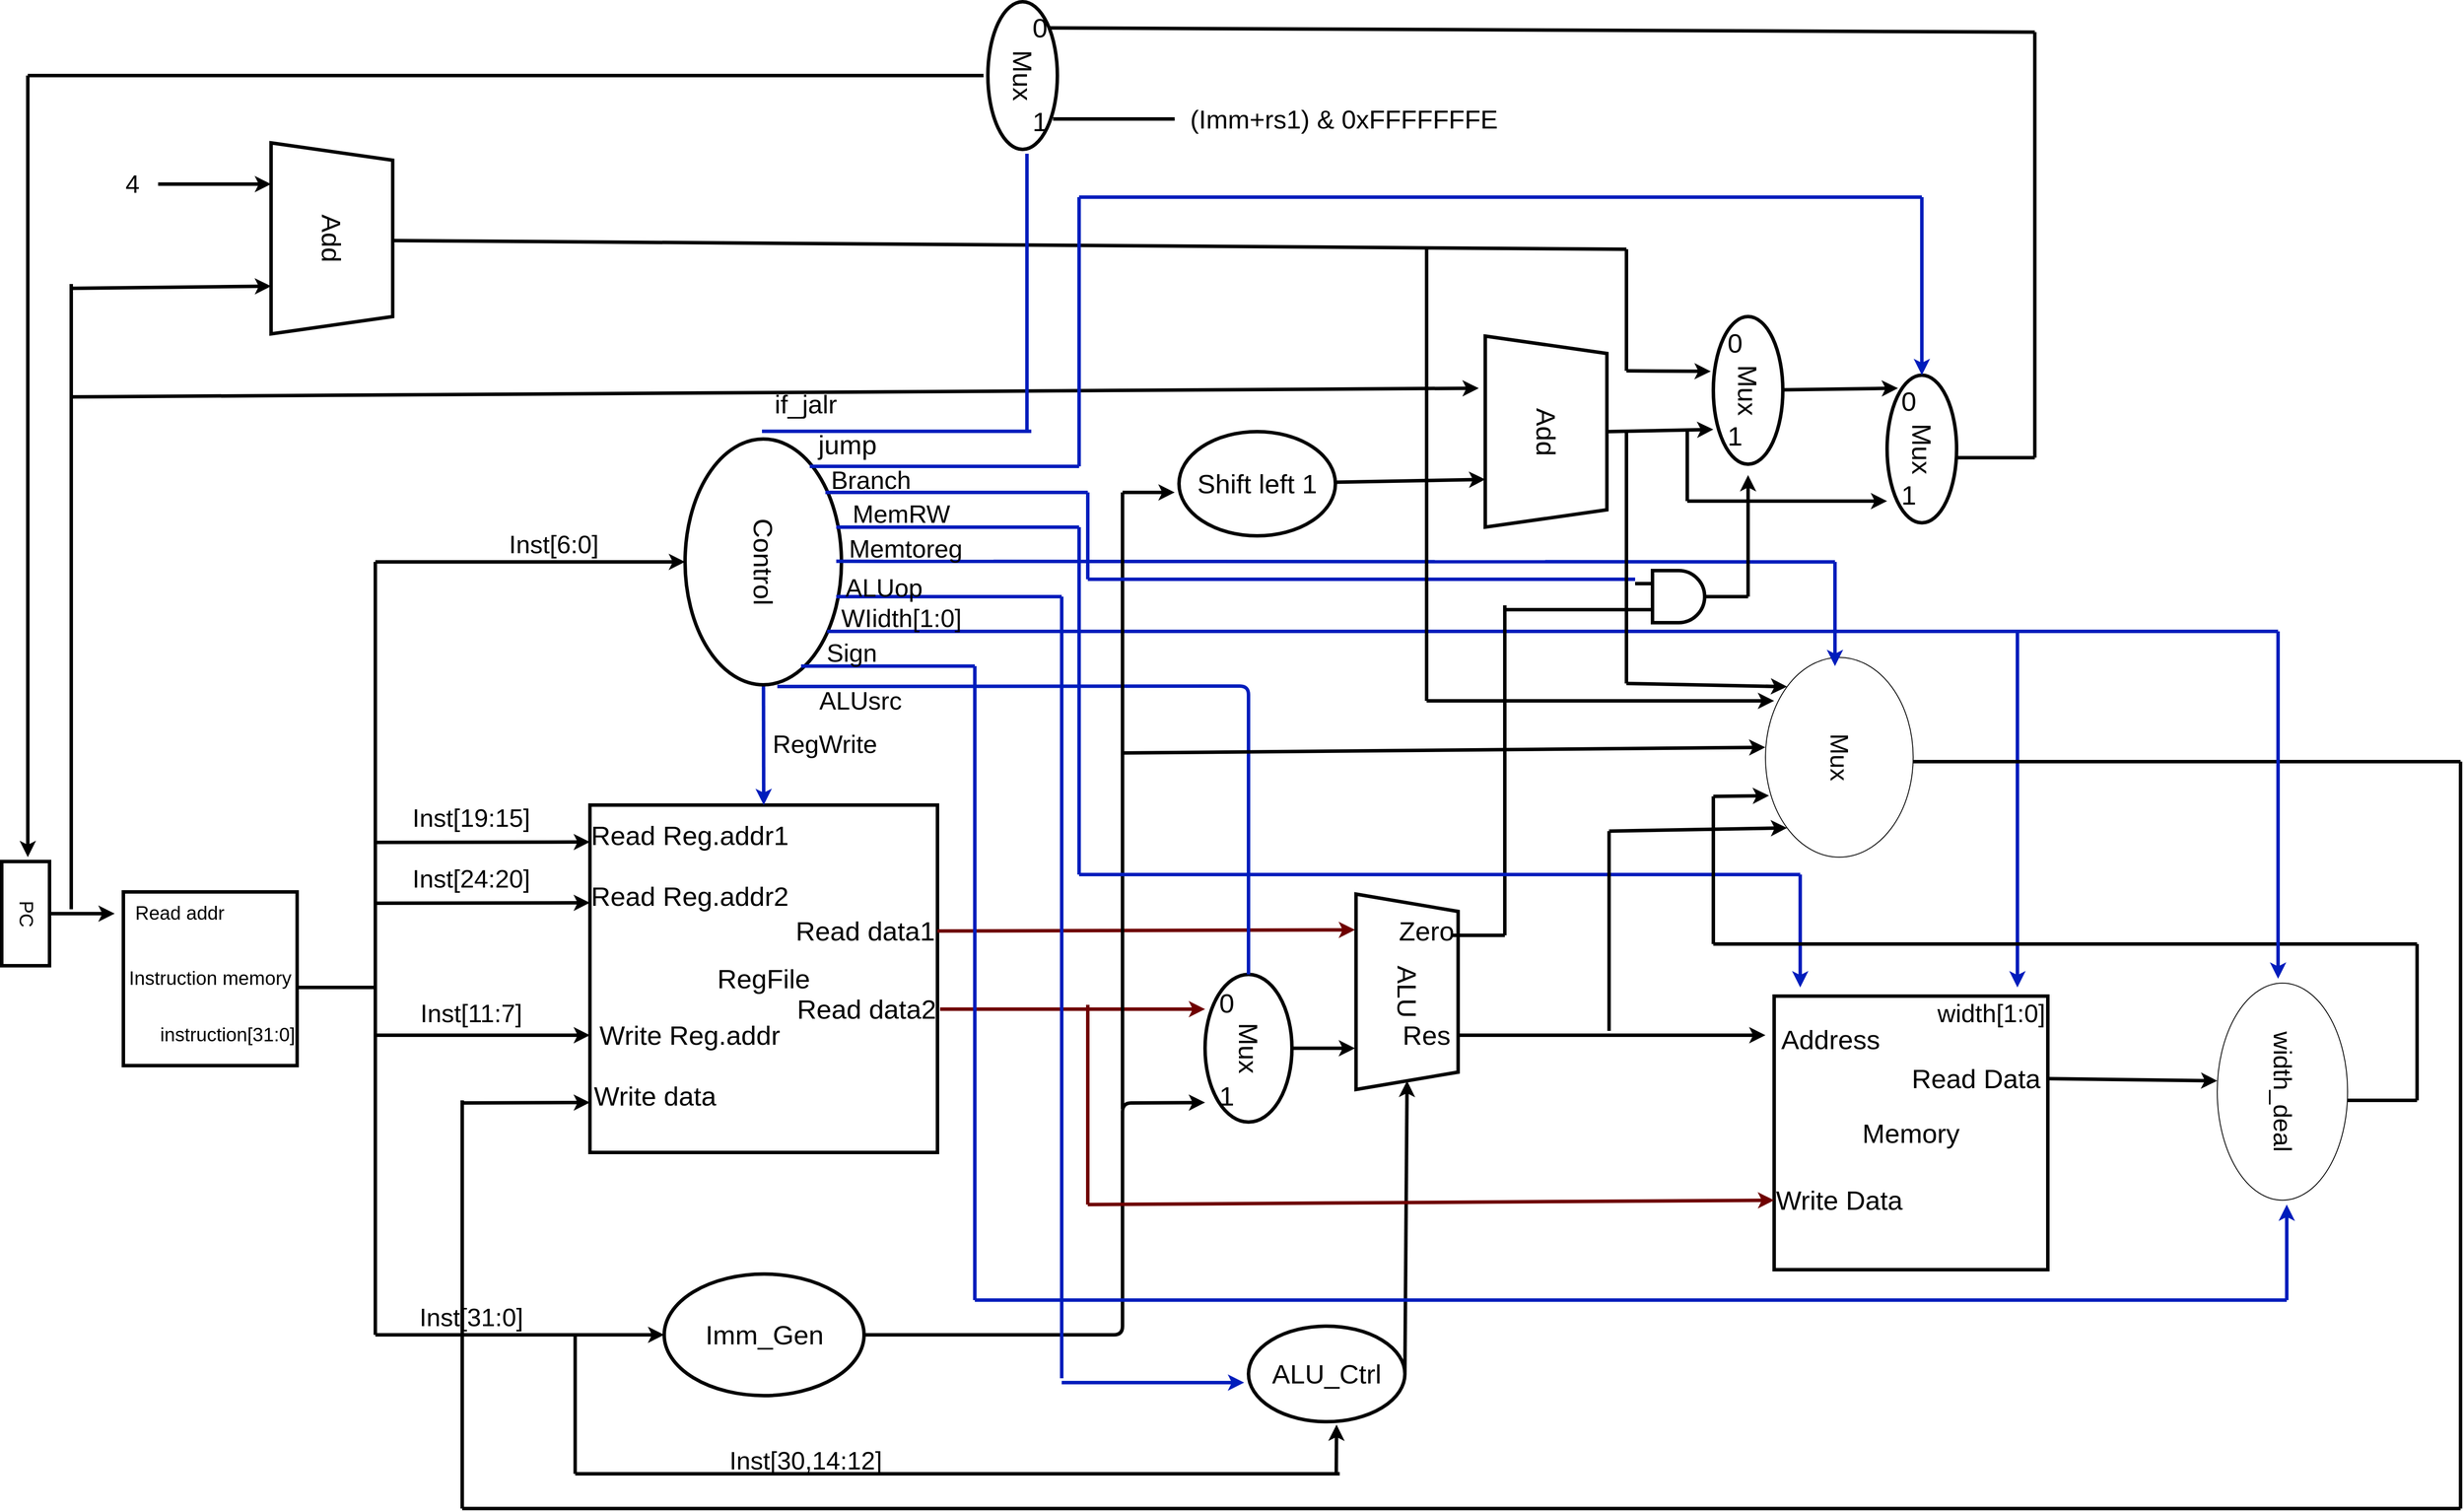 <mxfile>
    <diagram id="BfGWG1mSLzx2l7tuTp0T" name="第 1 页">
        <mxGraphModel dx="2613" dy="2413" grid="1" gridSize="10" guides="1" tooltips="1" connect="1" arrows="1" fold="1" page="0" pageScale="1" pageWidth="1654" pageHeight="1169" background="#ffffff" math="0" shadow="0">
            <root>
                <mxCell id="0"/>
                <mxCell id="1" parent="0"/>
                <mxCell id="92" style="edgeStyle=none;html=1;fontSize=29;fontColor=#000000;strokeWidth=4;" parent="1" source="2" edge="1">
                    <mxGeometry relative="1" as="geometry">
                        <mxPoint x="80" y="445" as="targetPoint"/>
                    </mxGeometry>
                </mxCell>
                <mxCell id="2" value="&lt;font style=&quot;font-size: 22px;&quot;&gt;PC&lt;/font&gt;" style="rounded=0;whiteSpace=wrap;html=1;rotation=90;fontColor=#000000;strokeWidth=4;" parent="1" vertex="1">
                    <mxGeometry x="-82.5" y="417.5" width="120" height="55" as="geometry"/>
                </mxCell>
                <mxCell id="3" value="&lt;font&gt;Instruction memory&lt;/font&gt;" style="whiteSpace=wrap;html=1;aspect=fixed;fontSize=22;fontColor=#000000;strokeWidth=4;" parent="1" vertex="1">
                    <mxGeometry x="90" y="420" width="200" height="200" as="geometry"/>
                </mxCell>
                <mxCell id="4" value="Read addr" style="text;strokeColor=none;align=center;fillColor=none;html=1;verticalAlign=middle;whiteSpace=wrap;rounded=0;fontSize=22;fontColor=#000000;strokeWidth=4;" parent="1" vertex="1">
                    <mxGeometry x="90" y="430" width="130" height="30" as="geometry"/>
                </mxCell>
                <mxCell id="5" value="instruction[31:0]" style="text;strokeColor=none;align=center;fillColor=none;html=1;verticalAlign=middle;whiteSpace=wrap;rounded=0;fontSize=22;fontColor=#000000;strokeWidth=4;" parent="1" vertex="1">
                    <mxGeometry x="130" y="570" width="160" height="30" as="geometry"/>
                </mxCell>
                <mxCell id="6" value="&lt;font style=&quot;font-size: 31px;&quot;&gt;RegFile&lt;/font&gt;" style="whiteSpace=wrap;html=1;aspect=fixed;fontSize=22;fontColor=#000000;strokeWidth=4;" parent="1" vertex="1">
                    <mxGeometry x="627" y="320" width="400" height="400" as="geometry"/>
                </mxCell>
                <mxCell id="8" value="Read Reg.addr1" style="text;strokeColor=none;align=center;fillColor=none;html=1;verticalAlign=middle;whiteSpace=wrap;rounded=0;fontSize=31;fontColor=#000000;strokeWidth=4;" parent="1" vertex="1">
                    <mxGeometry x="627" y="340" width="230" height="30" as="geometry"/>
                </mxCell>
                <mxCell id="9" value="Read Reg.addr2" style="text;strokeColor=none;align=center;fillColor=none;html=1;verticalAlign=middle;whiteSpace=wrap;rounded=0;fontSize=31;fontColor=#000000;strokeWidth=4;" parent="1" vertex="1">
                    <mxGeometry x="627" y="410" width="230" height="30" as="geometry"/>
                </mxCell>
                <mxCell id="10" value="Write Reg.addr" style="text;strokeColor=none;align=center;fillColor=none;html=1;verticalAlign=middle;whiteSpace=wrap;rounded=0;fontSize=31;fontColor=#000000;strokeWidth=4;" parent="1" vertex="1">
                    <mxGeometry x="627" y="570" width="230" height="30" as="geometry"/>
                </mxCell>
                <mxCell id="11" value="Write data" style="text;strokeColor=none;align=center;fillColor=none;html=1;verticalAlign=middle;whiteSpace=wrap;rounded=0;fontSize=31;fontColor=#000000;strokeWidth=4;" parent="1" vertex="1">
                    <mxGeometry x="627" y="640" width="150" height="30" as="geometry"/>
                </mxCell>
                <mxCell id="131" style="edgeStyle=none;html=1;exitX=1;exitY=0.5;exitDx=0;exitDy=0;entryX=0.183;entryY=1.01;entryDx=0;entryDy=0;entryPerimeter=0;fontSize=29;fontColor=#000000;fillColor=#a20025;strokeColor=#6F0000;jumpStyle=none;strokeWidth=4;" parent="1" source="12" target="15" edge="1">
                    <mxGeometry relative="1" as="geometry"/>
                </mxCell>
                <mxCell id="12" value="Read data1" style="text;strokeColor=none;align=center;fillColor=none;html=1;verticalAlign=middle;whiteSpace=wrap;rounded=0;fontSize=31;fontColor=#000000;strokeWidth=4;" parent="1" vertex="1">
                    <mxGeometry x="861" y="450" width="166" height="30" as="geometry"/>
                </mxCell>
                <mxCell id="130" style="edgeStyle=none;html=1;exitX=1;exitY=0.5;exitDx=0;exitDy=0;entryX=0;entryY=0.75;entryDx=0;entryDy=0;fontSize=29;fontColor=#000000;fillColor=#a20025;strokeColor=#6F0000;strokeWidth=4;" parent="1" source="13" target="26" edge="1">
                    <mxGeometry relative="1" as="geometry"/>
                </mxCell>
                <mxCell id="13" value="Read data2" style="text;strokeColor=none;align=center;fillColor=none;html=1;verticalAlign=middle;whiteSpace=wrap;rounded=0;fontSize=31;fontColor=#000000;strokeWidth=4;" parent="1" vertex="1">
                    <mxGeometry x="861" y="540" width="169" height="30" as="geometry"/>
                </mxCell>
                <mxCell id="132" style="edgeStyle=none;html=1;exitX=0.5;exitY=0;exitDx=0;exitDy=0;entryX=0.789;entryY=1.01;entryDx=0;entryDy=0;entryPerimeter=0;fontSize=29;fontColor=#000000;strokeWidth=4;" parent="1" source="14" target="15" edge="1">
                    <mxGeometry relative="1" as="geometry"/>
                </mxCell>
                <mxCell id="14" value="&lt;font&gt;Mux&lt;/font&gt;" style="ellipse;whiteSpace=wrap;html=1;fontSize=31;fontColor=#000000;rotation=90;strokeWidth=4;" parent="1" vertex="1">
                    <mxGeometry x="1300" y="550" width="170" height="100" as="geometry"/>
                </mxCell>
                <mxCell id="15" value="&lt;font&gt;ALU&lt;/font&gt;" style="shape=trapezoid;perimeter=trapezoidPerimeter;whiteSpace=wrap;html=1;fixedSize=1;fontSize=31;fontColor=#000000;rotation=90;strokeWidth=4;" parent="1" vertex="1">
                    <mxGeometry x="1455" y="476.25" width="225" height="117.5" as="geometry"/>
                </mxCell>
                <mxCell id="16" value="&lt;font&gt;Memory&lt;/font&gt;" style="whiteSpace=wrap;html=1;aspect=fixed;fontSize=31;fontColor=#000000;strokeWidth=4;" parent="1" vertex="1">
                    <mxGeometry x="1990" y="540" width="315" height="315" as="geometry"/>
                </mxCell>
                <mxCell id="163" style="edgeStyle=none;jumpStyle=none;html=1;entryX=0.5;entryY=0;entryDx=0;entryDy=0;fontSize=29;fontColor=#000000;fillColor=#0050ef;strokeColor=#001DBC;strokeWidth=4;" parent="1" source="17" target="6" edge="1">
                    <mxGeometry relative="1" as="geometry"/>
                </mxCell>
                <mxCell id="17" value="Control" style="ellipse;whiteSpace=wrap;html=1;fontSize=31;fontColor=#000000;rotation=90;strokeWidth=4;" parent="1" vertex="1">
                    <mxGeometry x="685" y="-50" width="283" height="180" as="geometry"/>
                </mxCell>
                <mxCell id="148" style="edgeStyle=none;jumpStyle=none;html=1;exitX=1;exitY=0.5;exitDx=0;exitDy=0;entryX=1;entryY=0.5;entryDx=0;entryDy=0;fontSize=29;fontColor=#000000;strokeWidth=4;" parent="1" source="18" target="15" edge="1">
                    <mxGeometry relative="1" as="geometry"/>
                </mxCell>
                <mxCell id="18" value="ALU_Ctrl" style="ellipse;whiteSpace=wrap;html=1;fontSize=31;fontColor=#000000;strokeWidth=4;" parent="1" vertex="1">
                    <mxGeometry x="1385" y="920" width="180" height="110" as="geometry"/>
                </mxCell>
                <mxCell id="20" value="&lt;font&gt;Address&lt;/font&gt;" style="text;strokeColor=none;align=center;fillColor=none;html=1;verticalAlign=middle;whiteSpace=wrap;rounded=0;fontSize=31;fontColor=#000000;strokeWidth=4;" parent="1" vertex="1">
                    <mxGeometry x="1990" y="570" width="130" height="40" as="geometry"/>
                </mxCell>
                <mxCell id="21" value="Write Data" style="text;strokeColor=none;align=center;fillColor=none;html=1;verticalAlign=middle;whiteSpace=wrap;rounded=0;fontSize=31;fontColor=#000000;strokeWidth=4;" parent="1" vertex="1">
                    <mxGeometry x="1990" y="760" width="150" height="30" as="geometry"/>
                </mxCell>
                <mxCell id="134" style="edgeStyle=none;jumpStyle=none;html=1;exitX=1;exitY=0.5;exitDx=0;exitDy=0;entryX=0;entryY=0.5;entryDx=0;entryDy=0;fontSize=29;fontColor=#000000;strokeWidth=4;" parent="1" source="22" edge="1">
                    <mxGeometry relative="1" as="geometry">
                        <mxPoint x="2500" y="637.5" as="targetPoint"/>
                    </mxGeometry>
                </mxCell>
                <mxCell id="22" value="Read Data" style="text;strokeColor=none;align=center;fillColor=none;html=1;verticalAlign=middle;whiteSpace=wrap;rounded=0;fontSize=31;fontColor=#000000;strokeWidth=4;" parent="1" vertex="1">
                    <mxGeometry x="2140" y="620" width="165" height="30" as="geometry"/>
                </mxCell>
                <mxCell id="25" value="1" style="text;strokeColor=none;align=center;fillColor=none;html=1;verticalAlign=middle;whiteSpace=wrap;rounded=0;fontSize=31;fontColor=#000000;strokeWidth=4;" parent="1" vertex="1">
                    <mxGeometry x="1335" y="640" width="50" height="30" as="geometry"/>
                </mxCell>
                <mxCell id="26" value="0" style="text;strokeColor=none;align=center;fillColor=none;html=1;verticalAlign=middle;whiteSpace=wrap;rounded=0;fontSize=31;fontColor=#000000;strokeWidth=4;" parent="1" vertex="1">
                    <mxGeometry x="1335" y="532.5" width="50" height="30" as="geometry"/>
                </mxCell>
                <mxCell id="87" style="edgeStyle=none;html=1;exitX=1;exitY=0.5;exitDx=0;exitDy=0;fontSize=29;fontColor=#000000;entryX=0;entryY=0.75;entryDx=0;entryDy=0;strokeWidth=4;" parent="1" source="28" target="25" edge="1">
                    <mxGeometry relative="1" as="geometry">
                        <mxPoint x="1180" y="660" as="targetPoint"/>
                        <Array as="points">
                            <mxPoint x="1240" y="930"/>
                            <mxPoint x="1240" y="663"/>
                        </Array>
                    </mxGeometry>
                </mxCell>
                <mxCell id="28" value="&lt;font&gt;Imm_Gen&lt;/font&gt;" style="ellipse;whiteSpace=wrap;html=1;fontSize=31;fontColor=#000000;strokeWidth=4;" parent="1" vertex="1">
                    <mxGeometry x="712.5" y="860" width="230" height="140" as="geometry"/>
                </mxCell>
                <mxCell id="91" style="edgeStyle=none;html=1;entryX=0.75;entryY=1;entryDx=0;entryDy=0;fontSize=29;fontColor=#000000;strokeWidth=4;" parent="1" source="29" target="30" edge="1">
                    <mxGeometry relative="1" as="geometry"/>
                </mxCell>
                <mxCell id="29" value="Shift left 1" style="ellipse;whiteSpace=wrap;html=1;fontSize=31;fontColor=#000000;strokeWidth=4;" parent="1" vertex="1">
                    <mxGeometry x="1305" y="-110" width="180" height="120" as="geometry"/>
                </mxCell>
                <mxCell id="100" style="edgeStyle=none;html=1;exitX=0.5;exitY=0;exitDx=0;exitDy=0;entryX=0;entryY=0.25;entryDx=0;entryDy=0;fontSize=29;fontColor=#000000;strokeWidth=4;" parent="1" source="30" target="33" edge="1">
                    <mxGeometry relative="1" as="geometry"/>
                </mxCell>
                <mxCell id="30" value="Add" style="shape=trapezoid;perimeter=trapezoidPerimeter;whiteSpace=wrap;html=1;fixedSize=1;fontSize=31;fontColor=#000000;rotation=90;strokeWidth=4;" parent="1" vertex="1">
                    <mxGeometry x="1617.5" y="-180" width="220" height="140" as="geometry"/>
                </mxCell>
                <mxCell id="120" style="edgeStyle=none;html=1;entryX=0.25;entryY=0;entryDx=0;entryDy=0;fontSize=29;fontColor=#000000;strokeWidth=4;" parent="1" source="32" target="37" edge="1">
                    <mxGeometry relative="1" as="geometry"/>
                </mxCell>
                <mxCell id="32" value="&lt;font&gt;Mux&lt;/font&gt;" style="ellipse;whiteSpace=wrap;html=1;fontSize=31;fontColor=#000000;rotation=90;strokeWidth=4;" parent="1" vertex="1">
                    <mxGeometry x="1875" y="-197.5" width="170" height="80" as="geometry"/>
                </mxCell>
                <mxCell id="33" value="1" style="text;strokeColor=none;align=center;fillColor=none;html=1;verticalAlign=middle;whiteSpace=wrap;rounded=0;fontSize=31;fontColor=#000000;strokeWidth=4;" parent="1" vertex="1">
                    <mxGeometry x="1920" y="-120" width="50" height="30" as="geometry"/>
                </mxCell>
                <mxCell id="34" value="0" style="text;strokeColor=none;align=center;fillColor=none;html=1;verticalAlign=middle;whiteSpace=wrap;rounded=0;fontSize=31;fontColor=#000000;strokeWidth=4;" parent="1" vertex="1">
                    <mxGeometry x="1920" y="-227.5" width="50" height="30" as="geometry"/>
                </mxCell>
                <mxCell id="35" value="&lt;font&gt;Mux&lt;/font&gt;" style="ellipse;whiteSpace=wrap;html=1;fontSize=31;fontColor=#000000;rotation=90;strokeWidth=4;" parent="1" vertex="1">
                    <mxGeometry x="2075" y="-130" width="170" height="80" as="geometry"/>
                </mxCell>
                <mxCell id="36" value="1" style="text;strokeColor=none;align=center;fillColor=none;html=1;verticalAlign=middle;whiteSpace=wrap;rounded=0;fontSize=31;fontColor=#000000;strokeWidth=4;" parent="1" vertex="1">
                    <mxGeometry x="2120" y="-52.5" width="50" height="30" as="geometry"/>
                </mxCell>
                <mxCell id="37" value="0" style="text;strokeColor=none;align=center;fillColor=none;html=1;verticalAlign=middle;whiteSpace=wrap;rounded=0;fontSize=31;fontColor=#000000;strokeWidth=4;" parent="1" vertex="1">
                    <mxGeometry x="2120" y="-160" width="50" height="30" as="geometry"/>
                </mxCell>
                <mxCell id="38" value="Add" style="shape=trapezoid;perimeter=trapezoidPerimeter;whiteSpace=wrap;html=1;fixedSize=1;fontSize=31;fontColor=#000000;rotation=90;strokeWidth=4;" parent="1" vertex="1">
                    <mxGeometry x="220" y="-402.5" width="220" height="140" as="geometry"/>
                </mxCell>
                <mxCell id="39" value="&lt;font&gt;Zero&lt;/font&gt;" style="text;strokeColor=none;align=center;fillColor=none;html=1;verticalAlign=middle;whiteSpace=wrap;rounded=0;fontSize=31;fontColor=#000000;strokeWidth=4;" parent="1" vertex="1">
                    <mxGeometry x="1555" y="450" width="70" height="30" as="geometry"/>
                </mxCell>
                <mxCell id="133" style="edgeStyle=none;jumpStyle=none;html=1;exitX=1;exitY=0.5;exitDx=0;exitDy=0;fontSize=29;fontColor=#000000;strokeWidth=4;" parent="1" source="40" edge="1">
                    <mxGeometry relative="1" as="geometry">
                        <mxPoint x="1980" y="585" as="targetPoint"/>
                    </mxGeometry>
                </mxCell>
                <mxCell id="40" value="&lt;font&gt;Res&lt;/font&gt;" style="text;strokeColor=none;align=center;fillColor=none;html=1;verticalAlign=middle;whiteSpace=wrap;rounded=0;fontSize=31;fontColor=#000000;strokeWidth=4;" parent="1" vertex="1">
                    <mxGeometry x="1555" y="570" width="70" height="30" as="geometry"/>
                </mxCell>
                <mxCell id="42" value="" style="endArrow=none;html=1;fontSize=31;fontColor=#000000;fillColor=#0050ef;strokeColor=#001DBC;strokeWidth=4;" parent="1" edge="1">
                    <mxGeometry width="50" height="50" relative="1" as="geometry">
                        <mxPoint x="880" y="-70" as="sourcePoint"/>
                        <mxPoint x="1190" y="-70" as="targetPoint"/>
                    </mxGeometry>
                </mxCell>
                <mxCell id="43" value="" style="endArrow=none;html=1;fontSize=31;fontColor=#000000;fillColor=#0050ef;strokeColor=#001DBC;strokeWidth=4;" parent="1" edge="1">
                    <mxGeometry width="50" height="50" relative="1" as="geometry">
                        <mxPoint x="898" y="-40" as="sourcePoint"/>
                        <mxPoint x="1200" y="-40" as="targetPoint"/>
                    </mxGeometry>
                </mxCell>
                <mxCell id="44" value="" style="endArrow=none;html=1;fontSize=31;fontColor=#000000;fillColor=#0050ef;strokeColor=#001DBC;strokeWidth=4;" parent="1" edge="1">
                    <mxGeometry width="50" height="50" relative="1" as="geometry">
                        <mxPoint x="910.5" as="sourcePoint"/>
                        <mxPoint x="1190" as="targetPoint"/>
                    </mxGeometry>
                </mxCell>
                <mxCell id="46" value="" style="endArrow=none;html=1;fontSize=31;fontColor=#000000;fillColor=#0050ef;strokeColor=#001DBC;strokeWidth=4;" parent="1" edge="1">
                    <mxGeometry width="50" height="50" relative="1" as="geometry">
                        <mxPoint x="910.5" y="39.29" as="sourcePoint"/>
                        <mxPoint x="2060" y="40" as="targetPoint"/>
                    </mxGeometry>
                </mxCell>
                <mxCell id="47" value="" style="endArrow=none;html=1;fontSize=31;fontColor=#000000;fillColor=#0050ef;strokeColor=#001DBC;strokeWidth=4;" parent="1" edge="1">
                    <mxGeometry width="50" height="50" relative="1" as="geometry">
                        <mxPoint x="910.5" y="80" as="sourcePoint"/>
                        <mxPoint x="1170" y="80" as="targetPoint"/>
                    </mxGeometry>
                </mxCell>
                <mxCell id="48" value="" style="endArrow=none;html=1;fontSize=31;fontColor=#000000;fillColor=#0050ef;strokeColor=#001DBC;strokeWidth=4;" parent="1" edge="1">
                    <mxGeometry width="50" height="50" relative="1" as="geometry">
                        <mxPoint x="900" y="120" as="sourcePoint"/>
                        <mxPoint x="2270" y="120" as="targetPoint"/>
                    </mxGeometry>
                </mxCell>
                <mxCell id="49" value="" style="endArrow=none;html=1;fontSize=31;fontColor=#000000;fillColor=#0050ef;strokeColor=#001DBC;entryX=0;entryY=0.5;entryDx=0;entryDy=0;jumpStyle=none;strokeWidth=4;exitX=1.007;exitY=0.41;exitDx=0;exitDy=0;exitPerimeter=0;" parent="1" source="17" target="14" edge="1">
                    <mxGeometry width="50" height="50" relative="1" as="geometry">
                        <mxPoint x="878" y="150" as="sourcePoint"/>
                        <mxPoint x="1074" y="150" as="targetPoint"/>
                        <Array as="points">
                            <mxPoint x="1385" y="183"/>
                        </Array>
                    </mxGeometry>
                </mxCell>
                <mxCell id="51" value="jump" style="text;html=1;align=center;verticalAlign=middle;resizable=0;points=[];autosize=1;strokeColor=none;fillColor=none;fontSize=31;fontColor=#000000;strokeWidth=4;" parent="1" vertex="1">
                    <mxGeometry x="878" y="-120" width="90" height="50" as="geometry"/>
                </mxCell>
                <mxCell id="52" value="&lt;font style=&quot;font-size: 29px;&quot;&gt;Branch&lt;/font&gt;" style="text;html=1;align=center;verticalAlign=middle;resizable=0;points=[];autosize=1;strokeColor=none;fillColor=none;fontSize=31;fontColor=#000000;strokeWidth=4;" parent="1" vertex="1">
                    <mxGeometry x="890" y="-80" width="120" height="50" as="geometry"/>
                </mxCell>
                <mxCell id="53" value="MemRW" style="text;html=1;align=center;verticalAlign=middle;resizable=0;points=[];autosize=1;strokeColor=none;fillColor=none;fontSize=29;fontColor=#000000;strokeWidth=4;" parent="1" vertex="1">
                    <mxGeometry x="915" y="-40" width="140" height="50" as="geometry"/>
                </mxCell>
                <mxCell id="54" value="Memtoreg" style="text;html=1;align=center;verticalAlign=middle;resizable=0;points=[];autosize=1;strokeColor=none;fillColor=none;fontSize=29;fontColor=#000000;strokeWidth=4;" parent="1" vertex="1">
                    <mxGeometry x="915" width="150" height="50" as="geometry"/>
                </mxCell>
                <mxCell id="55" value="ALUop" style="text;html=1;align=center;verticalAlign=middle;resizable=0;points=[];autosize=1;strokeColor=none;fillColor=none;fontSize=29;fontColor=#000000;strokeWidth=4;" parent="1" vertex="1">
                    <mxGeometry x="910" y="45" width="110" height="50" as="geometry"/>
                </mxCell>
                <mxCell id="56" value="WIidth[1:0]" style="text;html=1;align=center;verticalAlign=middle;resizable=0;points=[];autosize=1;strokeColor=none;fillColor=none;fontSize=29;fontColor=#000000;strokeWidth=4;" parent="1" vertex="1">
                    <mxGeometry x="905" y="80" width="160" height="50" as="geometry"/>
                </mxCell>
                <mxCell id="57" value="ALUsrc" style="text;html=1;align=center;verticalAlign=middle;resizable=0;points=[];autosize=1;strokeColor=none;fillColor=none;fontSize=29;fontColor=#000000;strokeWidth=4;" parent="1" vertex="1">
                    <mxGeometry x="878" y="175" width="120" height="50" as="geometry"/>
                </mxCell>
                <mxCell id="62" value="" style="endArrow=none;html=1;fontSize=29;fontColor=#000000;strokeWidth=4;" parent="1" edge="1">
                    <mxGeometry width="50" height="50" relative="1" as="geometry">
                        <mxPoint x="290" y="530" as="sourcePoint"/>
                        <mxPoint x="380" y="530" as="targetPoint"/>
                    </mxGeometry>
                </mxCell>
                <mxCell id="63" value="" style="endArrow=none;html=1;fontSize=29;fontColor=#000000;strokeWidth=4;" parent="1" edge="1">
                    <mxGeometry width="50" height="50" relative="1" as="geometry">
                        <mxPoint x="380" y="530" as="sourcePoint"/>
                        <mxPoint x="380" y="40" as="targetPoint"/>
                    </mxGeometry>
                </mxCell>
                <mxCell id="67" value="" style="endArrow=classic;html=1;fontSize=29;fontColor=#000000;entryX=0;entryY=0.75;entryDx=0;entryDy=0;strokeWidth=4;" parent="1" target="8" edge="1">
                    <mxGeometry width="50" height="50" relative="1" as="geometry">
                        <mxPoint x="380" y="363" as="sourcePoint"/>
                        <mxPoint x="540" y="310" as="targetPoint"/>
                    </mxGeometry>
                </mxCell>
                <mxCell id="68" value="" style="endArrow=classic;html=1;fontSize=29;fontColor=#000000;entryX=0;entryY=0.75;entryDx=0;entryDy=0;strokeWidth=4;" parent="1" target="9" edge="1">
                    <mxGeometry width="50" height="50" relative="1" as="geometry">
                        <mxPoint x="380" y="433" as="sourcePoint"/>
                        <mxPoint x="540" y="380" as="targetPoint"/>
                    </mxGeometry>
                </mxCell>
                <mxCell id="70" value="" style="endArrow=none;html=1;fontSize=29;fontColor=#000000;strokeWidth=4;" parent="1" edge="1">
                    <mxGeometry width="50" height="50" relative="1" as="geometry">
                        <mxPoint x="380" y="930" as="sourcePoint"/>
                        <mxPoint x="380" y="530" as="targetPoint"/>
                    </mxGeometry>
                </mxCell>
                <mxCell id="72" value="" style="endArrow=classic;html=1;fontSize=29;fontColor=#000000;entryX=0;entryY=0.5;entryDx=0;entryDy=0;strokeWidth=4;" parent="1" target="28" edge="1">
                    <mxGeometry width="50" height="50" relative="1" as="geometry">
                        <mxPoint x="380" y="930" as="sourcePoint"/>
                        <mxPoint x="540" y="890" as="targetPoint"/>
                    </mxGeometry>
                </mxCell>
                <mxCell id="73" value="" style="endArrow=classic;html=1;fontSize=29;fontColor=#000000;entryX=0;entryY=0.5;entryDx=0;entryDy=0;strokeWidth=4;" parent="1" target="10" edge="1">
                    <mxGeometry width="50" height="50" relative="1" as="geometry">
                        <mxPoint x="380" y="585" as="sourcePoint"/>
                        <mxPoint x="540" y="530" as="targetPoint"/>
                    </mxGeometry>
                </mxCell>
                <mxCell id="75" value="" style="endArrow=classic;html=1;fontSize=29;fontColor=#000000;entryX=0.5;entryY=1;entryDx=0;entryDy=0;strokeWidth=4;" parent="1" target="17" edge="1">
                    <mxGeometry width="50" height="50" relative="1" as="geometry">
                        <mxPoint x="380" y="40" as="sourcePoint"/>
                        <mxPoint x="540" y="-10" as="targetPoint"/>
                    </mxGeometry>
                </mxCell>
                <mxCell id="76" value="&lt;font&gt;Inst[6:0]&lt;/font&gt;" style="text;html=1;align=center;verticalAlign=middle;resizable=0;points=[];autosize=1;strokeColor=none;fillColor=none;fontSize=29;fontColor=#000000;strokeWidth=4;" parent="1" vertex="1">
                    <mxGeometry x="520" y="-5" width="130" height="50" as="geometry"/>
                </mxCell>
                <mxCell id="77" value="Inst[19:15]" style="text;html=1;align=center;verticalAlign=middle;resizable=0;points=[];autosize=1;strokeColor=none;fillColor=none;fontSize=29;fontColor=#000000;strokeWidth=4;" parent="1" vertex="1">
                    <mxGeometry x="410" y="310" width="160" height="50" as="geometry"/>
                </mxCell>
                <mxCell id="79" value="Inst[24:20]" style="text;html=1;align=center;verticalAlign=middle;resizable=0;points=[];autosize=1;strokeColor=none;fillColor=none;fontSize=29;fontColor=#000000;strokeWidth=4;" parent="1" vertex="1">
                    <mxGeometry x="410" y="380" width="160" height="50" as="geometry"/>
                </mxCell>
                <mxCell id="80" value="Inst[11:7]" style="text;html=1;align=center;verticalAlign=middle;resizable=0;points=[];autosize=1;strokeColor=none;fillColor=none;fontSize=29;fontColor=#000000;strokeWidth=4;" parent="1" vertex="1">
                    <mxGeometry x="420" y="535" width="140" height="50" as="geometry"/>
                </mxCell>
                <mxCell id="81" value="Inst[31:0]" style="text;html=1;align=center;verticalAlign=middle;resizable=0;points=[];autosize=1;strokeColor=none;fillColor=none;fontSize=29;fontColor=#000000;strokeWidth=4;" parent="1" vertex="1">
                    <mxGeometry x="420" y="885" width="140" height="50" as="geometry"/>
                </mxCell>
                <mxCell id="83" value="" style="endArrow=none;html=1;fontSize=29;fontColor=#000000;strokeWidth=4;" parent="1" edge="1">
                    <mxGeometry width="50" height="50" relative="1" as="geometry">
                        <mxPoint x="610" y="1090" as="sourcePoint"/>
                        <mxPoint x="610" y="930" as="targetPoint"/>
                    </mxGeometry>
                </mxCell>
                <mxCell id="84" value="" style="endArrow=none;html=1;fontSize=29;fontColor=#000000;strokeWidth=4;" parent="1" edge="1">
                    <mxGeometry width="50" height="50" relative="1" as="geometry">
                        <mxPoint x="610" y="1090" as="sourcePoint"/>
                        <mxPoint x="1490" y="1090" as="targetPoint"/>
                    </mxGeometry>
                </mxCell>
                <mxCell id="85" value="" style="endArrow=classic;html=1;fontSize=29;fontColor=#000000;entryX=0.563;entryY=1.031;entryDx=0;entryDy=0;entryPerimeter=0;strokeWidth=4;" parent="1" target="18" edge="1">
                    <mxGeometry width="50" height="50" relative="1" as="geometry">
                        <mxPoint x="1486" y="1090" as="sourcePoint"/>
                        <mxPoint x="1535" y="1040" as="targetPoint"/>
                    </mxGeometry>
                </mxCell>
                <mxCell id="89" value="" style="endArrow=none;html=1;fontSize=29;fontColor=#000000;strokeWidth=4;" parent="1" edge="1">
                    <mxGeometry width="50" height="50" relative="1" as="geometry">
                        <mxPoint x="1240" y="670" as="sourcePoint"/>
                        <mxPoint x="1240" y="-40" as="targetPoint"/>
                    </mxGeometry>
                </mxCell>
                <mxCell id="90" value="" style="endArrow=classic;html=1;fontSize=29;fontColor=#000000;strokeWidth=4;" parent="1" edge="1">
                    <mxGeometry width="50" height="50" relative="1" as="geometry">
                        <mxPoint x="1240" y="-40" as="sourcePoint"/>
                        <mxPoint x="1300" y="-40" as="targetPoint"/>
                    </mxGeometry>
                </mxCell>
                <mxCell id="93" value="" style="endArrow=none;html=1;fontSize=29;fontColor=#000000;strokeWidth=4;" parent="1" edge="1">
                    <mxGeometry width="50" height="50" relative="1" as="geometry">
                        <mxPoint x="30" y="440" as="sourcePoint"/>
                        <mxPoint x="30" y="-280" as="targetPoint"/>
                    </mxGeometry>
                </mxCell>
                <mxCell id="94" value="" style="endArrow=classic;html=1;fontSize=29;fontColor=#000000;entryX=0.75;entryY=1;entryDx=0;entryDy=0;strokeWidth=4;" parent="1" target="38" edge="1">
                    <mxGeometry width="50" height="50" relative="1" as="geometry">
                        <mxPoint x="30" y="-275" as="sourcePoint"/>
                        <mxPoint x="80" y="-325" as="targetPoint"/>
                    </mxGeometry>
                </mxCell>
                <mxCell id="95" value="" style="endArrow=classic;html=1;fontSize=29;fontColor=#000000;strokeWidth=4;" parent="1" edge="1">
                    <mxGeometry width="50" height="50" relative="1" as="geometry">
                        <mxPoint x="130" y="-395" as="sourcePoint"/>
                        <mxPoint x="260" y="-395" as="targetPoint"/>
                    </mxGeometry>
                </mxCell>
                <mxCell id="96" value="&lt;font&gt;4&lt;/font&gt;" style="text;html=1;align=center;verticalAlign=middle;resizable=0;points=[];autosize=1;strokeColor=none;fillColor=none;fontSize=29;fontColor=#000000;strokeWidth=4;" parent="1" vertex="1">
                    <mxGeometry x="80" y="-420" width="40" height="50" as="geometry"/>
                </mxCell>
                <mxCell id="99" value="" style="endArrow=classic;html=1;fontSize=29;fontColor=#000000;strokeWidth=4;" parent="1" edge="1">
                    <mxGeometry width="50" height="50" relative="1" as="geometry">
                        <mxPoint x="30" y="-150" as="sourcePoint"/>
                        <mxPoint x="1650" y="-160" as="targetPoint"/>
                    </mxGeometry>
                </mxCell>
                <mxCell id="102" value="" style="endArrow=none;html=1;fontSize=29;fontColor=#000000;strokeWidth=4;" parent="1" edge="1">
                    <mxGeometry width="50" height="50" relative="1" as="geometry">
                        <mxPoint x="400" y="-330" as="sourcePoint"/>
                        <mxPoint x="1820" y="-320" as="targetPoint"/>
                    </mxGeometry>
                </mxCell>
                <mxCell id="103" value="" style="endArrow=none;html=1;fontSize=29;fontColor=#000000;strokeWidth=4;" parent="1" edge="1">
                    <mxGeometry width="50" height="50" relative="1" as="geometry">
                        <mxPoint x="1820" y="-180" as="sourcePoint"/>
                        <mxPoint x="1820" y="-320" as="targetPoint"/>
                    </mxGeometry>
                </mxCell>
                <mxCell id="104" value="" style="endArrow=classic;html=1;fontSize=29;fontColor=#000000;entryX=0.371;entryY=1.037;entryDx=0;entryDy=0;entryPerimeter=0;strokeWidth=4;" parent="1" target="32" edge="1">
                    <mxGeometry width="50" height="50" relative="1" as="geometry">
                        <mxPoint x="1820" y="-180" as="sourcePoint"/>
                        <mxPoint x="1870" y="-230" as="targetPoint"/>
                    </mxGeometry>
                </mxCell>
                <mxCell id="117" style="edgeStyle=none;html=1;fontSize=29;fontColor=#000000;strokeWidth=4;" parent="1" edge="1">
                    <mxGeometry relative="1" as="geometry">
                        <mxPoint x="1960" y="-60" as="targetPoint"/>
                        <mxPoint x="1960" y="80" as="sourcePoint"/>
                    </mxGeometry>
                </mxCell>
                <mxCell id="105" value="" style="verticalLabelPosition=bottom;shadow=0;dashed=0;align=center;html=1;verticalAlign=top;shape=mxgraph.electrical.logic_gates.logic_gate;operation=and;fontSize=29;fontColor=#000000;strokeWidth=4;" parent="1" vertex="1">
                    <mxGeometry x="1830" y="50" width="100" height="60" as="geometry"/>
                </mxCell>
                <mxCell id="109" value="" style="endArrow=none;html=1;fontSize=29;fontColor=#000000;strokeWidth=4;" parent="1" edge="1">
                    <mxGeometry width="50" height="50" relative="1" as="geometry">
                        <mxPoint x="1620" y="470" as="sourcePoint"/>
                        <mxPoint x="1680" y="470" as="targetPoint"/>
                    </mxGeometry>
                </mxCell>
                <mxCell id="110" value="" style="endArrow=none;html=1;fontSize=29;fontColor=#000000;strokeWidth=4;" parent="1" edge="1">
                    <mxGeometry width="50" height="50" relative="1" as="geometry">
                        <mxPoint x="1680" y="470" as="sourcePoint"/>
                        <mxPoint x="1680" y="90" as="targetPoint"/>
                    </mxGeometry>
                </mxCell>
                <mxCell id="111" value="" style="endArrow=none;html=1;fontSize=29;fontColor=#000000;entryX=0;entryY=0.75;entryDx=0;entryDy=0;entryPerimeter=0;strokeWidth=4;" parent="1" target="105" edge="1">
                    <mxGeometry width="50" height="50" relative="1" as="geometry">
                        <mxPoint x="1680" y="95" as="sourcePoint"/>
                        <mxPoint x="1730" y="50" as="targetPoint"/>
                    </mxGeometry>
                </mxCell>
                <mxCell id="114" value="" style="endArrow=none;html=1;fontSize=29;fontColor=#000000;fillColor=#0050ef;strokeColor=#001DBC;strokeWidth=4;" parent="1" edge="1">
                    <mxGeometry width="50" height="50" relative="1" as="geometry">
                        <mxPoint x="1200" y="60" as="sourcePoint"/>
                        <mxPoint x="1200" y="-40" as="targetPoint"/>
                    </mxGeometry>
                </mxCell>
                <mxCell id="116" value="" style="endArrow=none;html=1;fontSize=29;fontColor=#000000;fillColor=#0050ef;strokeColor=#001DBC;strokeWidth=4;" parent="1" edge="1">
                    <mxGeometry width="50" height="50" relative="1" as="geometry">
                        <mxPoint x="1200" y="60" as="sourcePoint"/>
                        <mxPoint x="1830" y="60" as="targetPoint"/>
                    </mxGeometry>
                </mxCell>
                <mxCell id="118" value="" style="endArrow=none;html=1;fontSize=29;fontColor=#000000;strokeWidth=4;" parent="1" edge="1">
                    <mxGeometry width="50" height="50" relative="1" as="geometry">
                        <mxPoint x="1930" y="80" as="sourcePoint"/>
                        <mxPoint x="1960" y="80" as="targetPoint"/>
                    </mxGeometry>
                </mxCell>
                <mxCell id="121" value="" style="endArrow=none;html=1;fontSize=29;fontColor=#000000;fillColor=none;strokeWidth=4;" parent="1" edge="1">
                    <mxGeometry width="50" height="50" relative="1" as="geometry">
                        <mxPoint x="1890" y="-30" as="sourcePoint"/>
                        <mxPoint x="1890" y="-110" as="targetPoint"/>
                    </mxGeometry>
                </mxCell>
                <mxCell id="123" value="" style="endArrow=classic;html=1;fontSize=29;fontColor=#000000;entryX=0;entryY=0.75;entryDx=0;entryDy=0;fillColor=none;strokeWidth=4;" parent="1" target="36" edge="1">
                    <mxGeometry width="50" height="50" relative="1" as="geometry">
                        <mxPoint x="1890" y="-30" as="sourcePoint"/>
                        <mxPoint x="1940" y="-80" as="targetPoint"/>
                    </mxGeometry>
                </mxCell>
                <mxCell id="124" value="" style="endArrow=none;html=1;fontSize=29;fontColor=#000000;strokeWidth=4;" parent="1" edge="1">
                    <mxGeometry width="50" height="50" relative="1" as="geometry">
                        <mxPoint x="2200" y="-80" as="sourcePoint"/>
                        <mxPoint x="2290" y="-80" as="targetPoint"/>
                    </mxGeometry>
                </mxCell>
                <mxCell id="125" value="" style="endArrow=none;html=1;fontSize=29;fontColor=#000000;strokeWidth=4;" parent="1" edge="1">
                    <mxGeometry width="50" height="50" relative="1" as="geometry">
                        <mxPoint x="2290" y="-80" as="sourcePoint"/>
                        <mxPoint x="2290" y="-570" as="targetPoint"/>
                    </mxGeometry>
                </mxCell>
                <mxCell id="126" value="" style="endArrow=none;html=1;fontSize=29;fontColor=#000000;strokeWidth=4;exitX=0;exitY=0.5;exitDx=0;exitDy=0;" parent="1" edge="1" source="222">
                    <mxGeometry width="50" height="50" relative="1" as="geometry">
                        <mxPoint x="-20" y="-570" as="sourcePoint"/>
                        <mxPoint x="2290" y="-570" as="targetPoint"/>
                    </mxGeometry>
                </mxCell>
                <mxCell id="127" value="" style="endArrow=classic;html=1;fontSize=29;fontColor=#000000;strokeWidth=4;" parent="1" edge="1">
                    <mxGeometry width="50" height="50" relative="1" as="geometry">
                        <mxPoint x="-20" y="-520" as="sourcePoint"/>
                        <mxPoint x="-20" y="380" as="targetPoint"/>
                    </mxGeometry>
                </mxCell>
                <mxCell id="145" value="Inst[30,14:12]" style="text;html=1;align=center;verticalAlign=middle;resizable=0;points=[];autosize=1;strokeColor=none;fillColor=none;fontSize=29;fontColor=#000000;strokeWidth=4;" parent="1" vertex="1">
                    <mxGeometry x="775" y="1050" width="200" height="50" as="geometry"/>
                </mxCell>
                <mxCell id="146" value="" style="endArrow=none;html=1;fontSize=29;fontColor=#000000;jumpStyle=none;fillColor=#0050ef;strokeColor=#001DBC;strokeWidth=4;" parent="1" edge="1">
                    <mxGeometry width="50" height="50" relative="1" as="geometry">
                        <mxPoint x="1170" y="980" as="sourcePoint"/>
                        <mxPoint x="1170" y="80" as="targetPoint"/>
                    </mxGeometry>
                </mxCell>
                <mxCell id="147" value="" style="endArrow=classic;html=1;fontSize=29;fontColor=#000000;jumpStyle=none;fillColor=#0050ef;strokeColor=#001DBC;strokeWidth=4;" parent="1" edge="1">
                    <mxGeometry width="50" height="50" relative="1" as="geometry">
                        <mxPoint x="1170" y="985" as="sourcePoint"/>
                        <mxPoint x="1380" y="985" as="targetPoint"/>
                    </mxGeometry>
                </mxCell>
                <mxCell id="149" value="" style="endArrow=none;html=1;fontSize=29;fontColor=#000000;jumpStyle=none;fillColor=#0050ef;strokeColor=#001DBC;strokeWidth=4;" parent="1" edge="1">
                    <mxGeometry width="50" height="50" relative="1" as="geometry">
                        <mxPoint x="1190" y="-70" as="sourcePoint"/>
                        <mxPoint x="1190" y="-380" as="targetPoint"/>
                    </mxGeometry>
                </mxCell>
                <mxCell id="150" value="" style="endArrow=none;html=1;fontSize=29;fontColor=#000000;jumpStyle=none;fillColor=#0050ef;strokeColor=#001DBC;strokeWidth=4;" parent="1" edge="1">
                    <mxGeometry width="50" height="50" relative="1" as="geometry">
                        <mxPoint x="1190" y="-380" as="sourcePoint"/>
                        <mxPoint x="2160" y="-380" as="targetPoint"/>
                    </mxGeometry>
                </mxCell>
                <mxCell id="151" value="" style="endArrow=classic;html=1;fontSize=29;fontColor=#000000;jumpStyle=none;entryX=0;entryY=0.5;entryDx=0;entryDy=0;fillColor=#0050ef;strokeColor=#001DBC;strokeWidth=4;" parent="1" target="35" edge="1">
                    <mxGeometry width="50" height="50" relative="1" as="geometry">
                        <mxPoint x="2160" y="-380" as="sourcePoint"/>
                        <mxPoint x="2210" y="-430" as="targetPoint"/>
                        <Array as="points">
                            <mxPoint x="2160" y="-270"/>
                        </Array>
                    </mxGeometry>
                </mxCell>
                <mxCell id="152" value="" style="endArrow=none;html=1;fontSize=29;fontColor=#000000;jumpStyle=none;fillColor=#0050ef;strokeColor=#001DBC;strokeWidth=4;" parent="1" edge="1">
                    <mxGeometry width="50" height="50" relative="1" as="geometry">
                        <mxPoint x="1190" y="400" as="sourcePoint"/>
                        <mxPoint x="1190" as="targetPoint"/>
                    </mxGeometry>
                </mxCell>
                <mxCell id="164" value="RegWrite" style="text;html=1;align=center;verticalAlign=middle;resizable=0;points=[];autosize=1;strokeColor=none;fillColor=none;fontSize=29;fontColor=#000000;strokeWidth=4;" parent="1" vertex="1">
                    <mxGeometry x="827" y="225" width="140" height="50" as="geometry"/>
                </mxCell>
                <mxCell id="165" value="&lt;font style=&quot;font-size: 29px;&quot;&gt;Mux&lt;/font&gt;" style="ellipse;whiteSpace=wrap;html=1;rotation=90;fontColor=#000000;" parent="1" vertex="1">
                    <mxGeometry x="1950" y="180" width="230" height="170" as="geometry"/>
                </mxCell>
                <mxCell id="168" value="" style="endArrow=none;html=1;fontSize=31;fontColor=#000000;fillColor=#0050ef;strokeColor=#001DBC;strokeWidth=4;" parent="1" edge="1">
                    <mxGeometry width="50" height="50" relative="1" as="geometry">
                        <mxPoint x="870" y="160" as="sourcePoint"/>
                        <mxPoint x="1070" y="160" as="targetPoint"/>
                    </mxGeometry>
                </mxCell>
                <mxCell id="169" value="&lt;font style=&quot;font-size: 29px;&quot; color=&quot;#000000&quot;&gt;Sign&lt;/font&gt;" style="text;html=1;align=center;verticalAlign=middle;resizable=0;points=[];autosize=1;strokeColor=none;fillColor=none;" parent="1" vertex="1">
                    <mxGeometry x="888" y="120" width="80" height="50" as="geometry"/>
                </mxCell>
                <mxCell id="172" value="width[1:0]" style="text;strokeColor=none;align=center;fillColor=none;html=1;verticalAlign=middle;whiteSpace=wrap;rounded=0;fontSize=29;fontColor=#000000;" parent="1" vertex="1">
                    <mxGeometry x="2175" y="545" width="130" height="30" as="geometry"/>
                </mxCell>
                <mxCell id="173" value="" style="endArrow=classic;html=1;strokeWidth=4;fontSize=29;fontColor=#000000;fillColor=#0050ef;strokeColor=#001DBC;" parent="1" edge="1">
                    <mxGeometry width="50" height="50" relative="1" as="geometry">
                        <mxPoint x="2270" y="120" as="sourcePoint"/>
                        <mxPoint x="2270" y="530" as="targetPoint"/>
                    </mxGeometry>
                </mxCell>
                <mxCell id="174" value="" style="endArrow=none;html=1;strokeWidth=4;fontSize=29;fontColor=#000000;fillColor=#0050ef;strokeColor=#001DBC;" parent="1" edge="1">
                    <mxGeometry width="50" height="50" relative="1" as="geometry">
                        <mxPoint x="1190" y="400" as="sourcePoint"/>
                        <mxPoint x="2020" y="400" as="targetPoint"/>
                    </mxGeometry>
                </mxCell>
                <mxCell id="175" value="" style="endArrow=classic;html=1;strokeWidth=4;fontSize=29;fontColor=#000000;fillColor=#0050ef;strokeColor=#001DBC;" parent="1" edge="1">
                    <mxGeometry width="50" height="50" relative="1" as="geometry">
                        <mxPoint x="2020" y="400" as="sourcePoint"/>
                        <mxPoint x="2020" y="530" as="targetPoint"/>
                    </mxGeometry>
                </mxCell>
                <mxCell id="177" value="" style="endArrow=none;html=1;strokeWidth=4;fontSize=29;fontColor=#000000;" parent="1" edge="1">
                    <mxGeometry width="50" height="50" relative="1" as="geometry">
                        <mxPoint x="1800" y="580" as="sourcePoint"/>
                        <mxPoint x="1800" y="350" as="targetPoint"/>
                    </mxGeometry>
                </mxCell>
                <mxCell id="178" value="" style="endArrow=classic;html=1;strokeWidth=4;fontSize=29;fontColor=#000000;entryX=1;entryY=1;entryDx=0;entryDy=0;" parent="1" target="165" edge="1">
                    <mxGeometry width="50" height="50" relative="1" as="geometry">
                        <mxPoint x="1800" y="350" as="sourcePoint"/>
                        <mxPoint x="1850" y="300" as="targetPoint"/>
                    </mxGeometry>
                </mxCell>
                <mxCell id="181" value="" style="endArrow=none;html=1;strokeWidth=4;fontSize=29;fontColor=#000000;" parent="1" edge="1">
                    <mxGeometry width="50" height="50" relative="1" as="geometry">
                        <mxPoint x="1590" y="-320" as="sourcePoint"/>
                        <mxPoint x="1590" y="200" as="targetPoint"/>
                    </mxGeometry>
                </mxCell>
                <mxCell id="182" value="" style="endArrow=classic;html=1;strokeWidth=4;fontSize=29;fontColor=#000000;" parent="1" edge="1">
                    <mxGeometry width="50" height="50" relative="1" as="geometry">
                        <mxPoint x="1590" y="200" as="sourcePoint"/>
                        <mxPoint x="1990" y="200" as="targetPoint"/>
                    </mxGeometry>
                </mxCell>
                <mxCell id="184" value="" style="endArrow=classic;html=1;strokeWidth=4;fontSize=29;fontColor=#000000;entryX=0.45;entryY=1.001;entryDx=0;entryDy=0;entryPerimeter=0;" parent="1" target="165" edge="1">
                    <mxGeometry width="50" height="50" relative="1" as="geometry">
                        <mxPoint x="1240" y="260" as="sourcePoint"/>
                        <mxPoint x="1290" y="210" as="targetPoint"/>
                    </mxGeometry>
                </mxCell>
                <mxCell id="185" value="width_deal" style="ellipse;whiteSpace=wrap;html=1;fontSize=29;fontColor=#000000;rotation=90;" parent="1" vertex="1">
                    <mxGeometry x="2450" y="575" width="250" height="150" as="geometry"/>
                </mxCell>
                <mxCell id="186" value="" style="endArrow=none;html=1;strokeWidth=4;fontSize=29;fontColor=#000000;" parent="1" edge="1">
                    <mxGeometry width="50" height="50" relative="1" as="geometry">
                        <mxPoint x="2650" y="660" as="sourcePoint"/>
                        <mxPoint x="2730" y="660" as="targetPoint"/>
                    </mxGeometry>
                </mxCell>
                <mxCell id="187" value="" style="endArrow=none;html=1;strokeWidth=4;fontSize=29;fontColor=#000000;" parent="1" edge="1">
                    <mxGeometry width="50" height="50" relative="1" as="geometry">
                        <mxPoint x="2730" y="660" as="sourcePoint"/>
                        <mxPoint x="2730" y="480" as="targetPoint"/>
                    </mxGeometry>
                </mxCell>
                <mxCell id="188" value="" style="endArrow=none;html=1;strokeWidth=4;fontSize=29;fontColor=#000000;" parent="1" edge="1">
                    <mxGeometry width="50" height="50" relative="1" as="geometry">
                        <mxPoint x="1920" y="480" as="sourcePoint"/>
                        <mxPoint x="2730" y="480" as="targetPoint"/>
                    </mxGeometry>
                </mxCell>
                <mxCell id="189" value="" style="endArrow=none;html=1;strokeWidth=4;fontSize=29;fontColor=#000000;" parent="1" edge="1">
                    <mxGeometry width="50" height="50" relative="1" as="geometry">
                        <mxPoint x="1920" y="480" as="sourcePoint"/>
                        <mxPoint x="1920" y="310" as="targetPoint"/>
                    </mxGeometry>
                </mxCell>
                <mxCell id="190" value="" style="endArrow=classic;html=1;strokeWidth=4;fontSize=29;fontColor=#000000;entryX=0.692;entryY=0.976;entryDx=0;entryDy=0;entryPerimeter=0;" parent="1" target="165" edge="1">
                    <mxGeometry width="50" height="50" relative="1" as="geometry">
                        <mxPoint x="1920" y="310" as="sourcePoint"/>
                        <mxPoint x="1970" y="260" as="targetPoint"/>
                    </mxGeometry>
                </mxCell>
                <mxCell id="191" value="" style="endArrow=classic;html=1;strokeWidth=4;fontSize=29;fontColor=#000000;fillColor=#0050ef;strokeColor=#001DBC;" parent="1" edge="1">
                    <mxGeometry width="50" height="50" relative="1" as="geometry">
                        <mxPoint x="2060" y="40" as="sourcePoint"/>
                        <mxPoint x="2060" y="160" as="targetPoint"/>
                    </mxGeometry>
                </mxCell>
                <mxCell id="192" value="" style="endArrow=none;html=1;strokeWidth=4;fontSize=29;fontColor=#000000;" parent="1" edge="1">
                    <mxGeometry width="50" height="50" relative="1" as="geometry">
                        <mxPoint x="2150" y="270" as="sourcePoint"/>
                        <mxPoint x="2780" y="270" as="targetPoint"/>
                    </mxGeometry>
                </mxCell>
                <mxCell id="193" value="" style="endArrow=none;html=1;strokeWidth=4;fontSize=29;fontColor=#000000;" parent="1" edge="1">
                    <mxGeometry width="50" height="50" relative="1" as="geometry">
                        <mxPoint x="2780" y="1130" as="sourcePoint"/>
                        <mxPoint x="2780" y="270" as="targetPoint"/>
                    </mxGeometry>
                </mxCell>
                <mxCell id="194" value="" style="endArrow=none;html=1;strokeWidth=4;fontSize=29;fontColor=#000000;" parent="1" edge="1">
                    <mxGeometry width="50" height="50" relative="1" as="geometry">
                        <mxPoint x="480" y="1130" as="sourcePoint"/>
                        <mxPoint x="2780" y="1130" as="targetPoint"/>
                    </mxGeometry>
                </mxCell>
                <mxCell id="195" value="" style="endArrow=none;html=1;strokeWidth=4;fontSize=29;fontColor=#000000;" parent="1" edge="1">
                    <mxGeometry width="50" height="50" relative="1" as="geometry">
                        <mxPoint x="480" y="1130" as="sourcePoint"/>
                        <mxPoint x="480" y="660" as="targetPoint"/>
                    </mxGeometry>
                </mxCell>
                <mxCell id="196" value="" style="endArrow=classic;html=1;strokeWidth=4;fontSize=29;fontColor=#000000;entryX=0;entryY=0.75;entryDx=0;entryDy=0;" parent="1" target="11" edge="1">
                    <mxGeometry width="50" height="50" relative="1" as="geometry">
                        <mxPoint x="480" y="663" as="sourcePoint"/>
                        <mxPoint x="530" y="620" as="targetPoint"/>
                    </mxGeometry>
                </mxCell>
                <mxCell id="197" value="" style="endArrow=none;html=1;strokeWidth=4;fontSize=29;fontColor=#000000;fillColor=#0050ef;strokeColor=#001DBC;" parent="1" edge="1">
                    <mxGeometry width="50" height="50" relative="1" as="geometry">
                        <mxPoint x="1070" y="890" as="sourcePoint"/>
                        <mxPoint x="1070" y="160" as="targetPoint"/>
                    </mxGeometry>
                </mxCell>
                <mxCell id="198" value="" style="endArrow=none;html=1;strokeWidth=4;fontSize=29;fontColor=#000000;fillColor=#0050ef;strokeColor=#001DBC;" parent="1" edge="1">
                    <mxGeometry width="50" height="50" relative="1" as="geometry">
                        <mxPoint x="1070" y="890" as="sourcePoint"/>
                        <mxPoint x="2580" y="890" as="targetPoint"/>
                    </mxGeometry>
                </mxCell>
                <mxCell id="199" value="" style="endArrow=classic;html=1;strokeWidth=4;fontSize=29;fontColor=#000000;fillColor=#0050ef;strokeColor=#001DBC;" parent="1" edge="1">
                    <mxGeometry width="50" height="50" relative="1" as="geometry">
                        <mxPoint x="2580" y="890" as="sourcePoint"/>
                        <mxPoint x="2580" y="780" as="targetPoint"/>
                    </mxGeometry>
                </mxCell>
                <mxCell id="200" value="" style="endArrow=none;html=1;strokeWidth=4;fontSize=29;fontColor=#000000;fillColor=#0050ef;strokeColor=#001DBC;" parent="1" edge="1">
                    <mxGeometry width="50" height="50" relative="1" as="geometry">
                        <mxPoint x="2270" y="120" as="sourcePoint"/>
                        <mxPoint x="2570" y="120" as="targetPoint"/>
                    </mxGeometry>
                </mxCell>
                <mxCell id="201" value="" style="endArrow=classic;html=1;strokeWidth=4;fontSize=29;fontColor=#000000;fillColor=#0050ef;strokeColor=#001DBC;" parent="1" edge="1">
                    <mxGeometry width="50" height="50" relative="1" as="geometry">
                        <mxPoint x="2570" y="120" as="sourcePoint"/>
                        <mxPoint x="2570" y="520" as="targetPoint"/>
                    </mxGeometry>
                </mxCell>
                <mxCell id="202" value="" style="endArrow=none;html=1;strokeWidth=4;" parent="1" edge="1">
                    <mxGeometry width="50" height="50" relative="1" as="geometry">
                        <mxPoint x="1820" y="180" as="sourcePoint"/>
                        <mxPoint x="1820" y="-110" as="targetPoint"/>
                    </mxGeometry>
                </mxCell>
                <mxCell id="203" value="" style="endArrow=classic;html=1;entryX=0;entryY=1;entryDx=0;entryDy=0;strokeWidth=4;" parent="1" target="165" edge="1">
                    <mxGeometry width="50" height="50" relative="1" as="geometry">
                        <mxPoint x="1820" y="180" as="sourcePoint"/>
                        <mxPoint x="1870" y="130" as="targetPoint"/>
                    </mxGeometry>
                </mxCell>
                <mxCell id="204" value="" style="endArrow=none;html=1;strokeWidth=4;fillColor=#a20025;strokeColor=#6F0000;" parent="1" edge="1">
                    <mxGeometry width="50" height="50" relative="1" as="geometry">
                        <mxPoint x="1200" y="780" as="sourcePoint"/>
                        <mxPoint x="1200" y="550" as="targetPoint"/>
                    </mxGeometry>
                </mxCell>
                <mxCell id="205" value="" style="endArrow=classic;html=1;strokeWidth=4;entryX=0;entryY=0.5;entryDx=0;entryDy=0;fillColor=#a20025;strokeColor=#6F0000;" parent="1" target="21" edge="1">
                    <mxGeometry width="50" height="50" relative="1" as="geometry">
                        <mxPoint x="1200" y="780" as="sourcePoint"/>
                        <mxPoint x="1250" y="710" as="targetPoint"/>
                    </mxGeometry>
                </mxCell>
                <mxCell id="206" value="&lt;font style=&quot;font-size: 30px;&quot; color=&quot;#000000&quot;&gt;if_jalr&lt;/font&gt;" style="text;html=1;align=center;verticalAlign=middle;resizable=0;points=[];autosize=1;strokeColor=none;fillColor=none;" vertex="1" parent="1">
                    <mxGeometry x="825" y="-167.5" width="100" height="50" as="geometry"/>
                </mxCell>
                <mxCell id="208" value="" style="endArrow=none;html=1;fontSize=31;fontColor=#000000;fillColor=#0050ef;strokeColor=#001DBC;strokeWidth=4;" edge="1" parent="1">
                    <mxGeometry width="50" height="50" relative="1" as="geometry">
                        <mxPoint x="825" y="-110.42" as="sourcePoint"/>
                        <mxPoint x="1135" y="-110.42" as="targetPoint"/>
                    </mxGeometry>
                </mxCell>
                <mxCell id="210" value="" style="endArrow=none;html=1;strokeColor=#001DBC;strokeWidth=4;fontSize=30;fontColor=#000000;" edge="1" parent="1">
                    <mxGeometry width="50" height="50" relative="1" as="geometry">
                        <mxPoint x="1130" y="-110" as="sourcePoint"/>
                        <mxPoint x="1130" y="-430" as="targetPoint"/>
                    </mxGeometry>
                </mxCell>
                <mxCell id="220" value="&lt;font&gt;Mux&lt;/font&gt;" style="ellipse;whiteSpace=wrap;html=1;fontSize=31;fontColor=#000000;rotation=90;strokeWidth=4;" vertex="1" parent="1">
                    <mxGeometry x="1040" y="-560" width="170" height="80" as="geometry"/>
                </mxCell>
                <mxCell id="221" value="1" style="text;strokeColor=none;align=center;fillColor=none;html=1;verticalAlign=middle;whiteSpace=wrap;rounded=0;fontSize=31;fontColor=#000000;strokeWidth=4;" vertex="1" parent="1">
                    <mxGeometry x="1120" y="-482.5" width="50" height="30" as="geometry"/>
                </mxCell>
                <mxCell id="222" value="0" style="text;strokeColor=none;align=center;fillColor=none;html=1;verticalAlign=middle;whiteSpace=wrap;rounded=0;fontSize=31;fontColor=#000000;strokeWidth=4;" vertex="1" parent="1">
                    <mxGeometry x="1120" y="-590" width="50" height="30" as="geometry"/>
                </mxCell>
                <mxCell id="227" value="" style="endArrow=none;html=1;strokeColor=#000000;strokeWidth=4;fontSize=30;fontColor=#000000;" edge="1" parent="1">
                    <mxGeometry width="50" height="50" relative="1" as="geometry">
                        <mxPoint x="1160" y="-470" as="sourcePoint"/>
                        <mxPoint x="1300" y="-470" as="targetPoint"/>
                    </mxGeometry>
                </mxCell>
                <mxCell id="229" value="" style="endArrow=none;html=1;strokeColor=#000000;strokeWidth=4;fontSize=30;fontColor=#000000;" edge="1" parent="1">
                    <mxGeometry width="50" height="50" relative="1" as="geometry">
                        <mxPoint x="-20" y="-520" as="sourcePoint"/>
                        <mxPoint x="1080" y="-520" as="targetPoint"/>
                    </mxGeometry>
                </mxCell>
                <mxCell id="230" value="(Imm+rs1) &amp;amp; 0xFFFFFFFE" style="text;strokeColor=none;align=center;fillColor=none;html=1;verticalAlign=middle;whiteSpace=wrap;rounded=0;fontSize=30;fontColor=#000000;" vertex="1" parent="1">
                    <mxGeometry x="1300" y="-490" width="390" height="40" as="geometry"/>
                </mxCell>
            </root>
        </mxGraphModel>
    </diagram>
</mxfile>